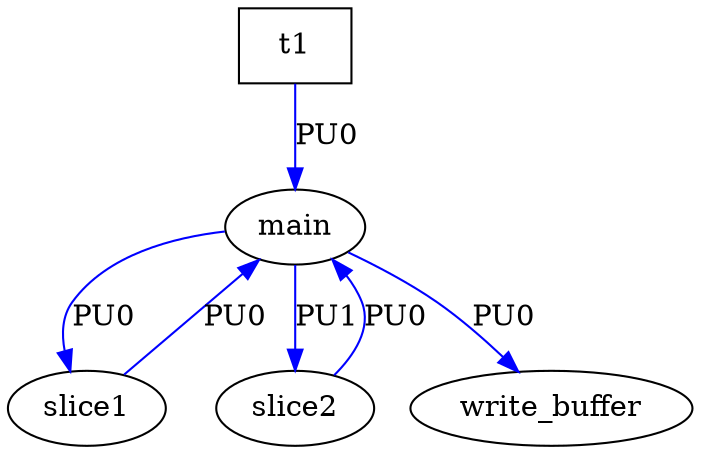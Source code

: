 digraph my_graph {
  overlap = scale;
   main[label="main"];
   slice1[label="slice1"];
   slice2[label="slice2"];
   write_buffer[label="write_buffer"];
   t1[label="t1",shape=box ];
   t1 -> main[label="PU0", color=blue];
   main -> slice1[label="PU0", color=blue];
   main -> slice2[label="PU1", color=blue];
   slice1 -> main[label="PU0", color=blue];
   slice2 -> main[label="PU0", color=blue];
   main -> write_buffer[label="PU0", color=blue];
}
